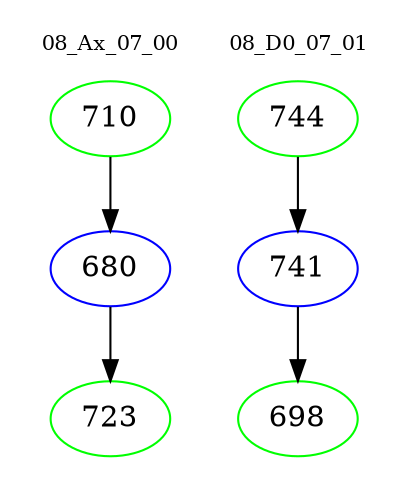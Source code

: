 digraph{
subgraph cluster_0 {
color = white
label = "08_Ax_07_00";
fontsize=10;
T0_710 [label="710", color="green"]
T0_710 -> T0_680 [color="black"]
T0_680 [label="680", color="blue"]
T0_680 -> T0_723 [color="black"]
T0_723 [label="723", color="green"]
}
subgraph cluster_1 {
color = white
label = "08_D0_07_01";
fontsize=10;
T1_744 [label="744", color="green"]
T1_744 -> T1_741 [color="black"]
T1_741 [label="741", color="blue"]
T1_741 -> T1_698 [color="black"]
T1_698 [label="698", color="green"]
}
}
